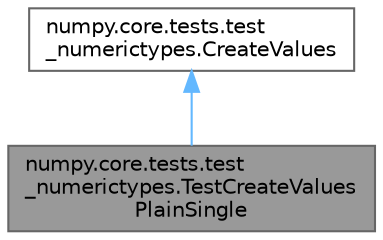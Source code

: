 digraph "numpy.core.tests.test_numerictypes.TestCreateValuesPlainSingle"
{
 // LATEX_PDF_SIZE
  bgcolor="transparent";
  edge [fontname=Helvetica,fontsize=10,labelfontname=Helvetica,labelfontsize=10];
  node [fontname=Helvetica,fontsize=10,shape=box,height=0.2,width=0.4];
  Node1 [id="Node000001",label="numpy.core.tests.test\l_numerictypes.TestCreateValues\lPlainSingle",height=0.2,width=0.4,color="gray40", fillcolor="grey60", style="filled", fontcolor="black",tooltip=" "];
  Node2 -> Node1 [id="edge1_Node000001_Node000002",dir="back",color="steelblue1",style="solid",tooltip=" "];
  Node2 [id="Node000002",label="numpy.core.tests.test\l_numerictypes.CreateValues",height=0.2,width=0.4,color="gray40", fillcolor="white", style="filled",URL="$d5/d48/classnumpy_1_1core_1_1tests_1_1test__numerictypes_1_1CreateValues.html",tooltip=" "];
}
